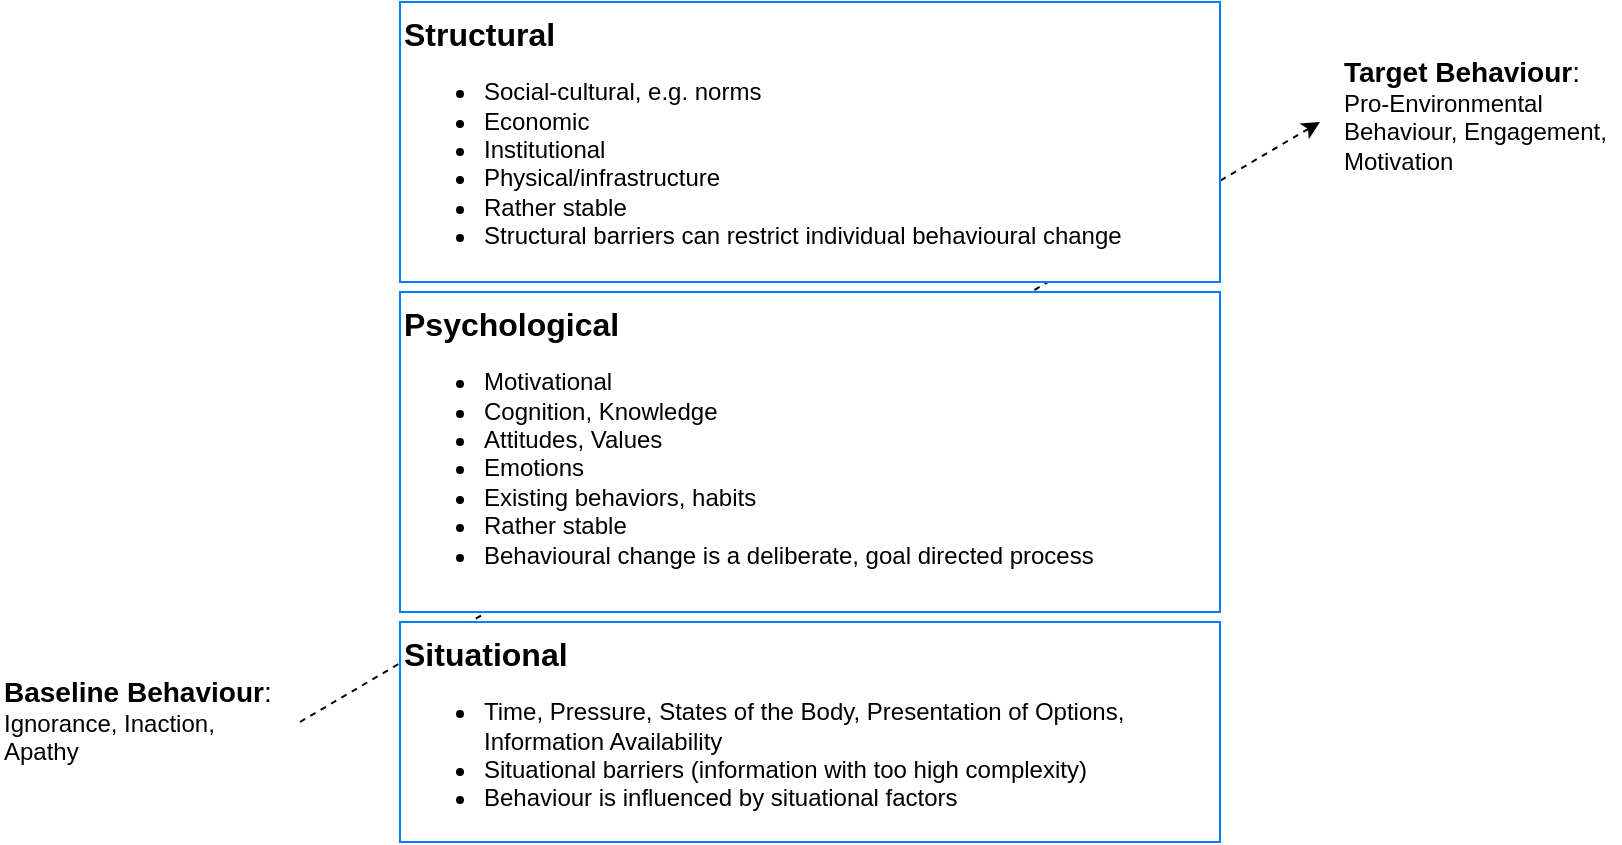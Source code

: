 <mxfile version="14.1.8" type="device"><diagram id="oCv6N3DFxZ9s1_kFIiHr" name="Page-1"><mxGraphModel dx="1086" dy="966" grid="1" gridSize="10" guides="1" tooltips="1" connect="1" arrows="1" fold="1" page="1" pageScale="1" pageWidth="440" pageHeight="440" math="0" shadow="0"><root><mxCell id="0"/><mxCell id="1" parent="0"/><mxCell id="YrE7i_8CHEzTfzIkqOKK-6" value="" style="endArrow=classic;html=1;dashed=1;" edge="1" parent="1"><mxGeometry width="50" height="50" relative="1" as="geometry"><mxPoint x="185" y="370" as="sourcePoint"/><mxPoint x="695" y="70" as="targetPoint"/></mxGeometry></mxCell><mxCell id="YrE7i_8CHEzTfzIkqOKK-2" value="&lt;font style=&quot;font-size: 16px&quot;&gt;&lt;b&gt;Structural&lt;br&gt;&lt;/b&gt;&lt;/font&gt;&lt;ul&gt;&lt;li&gt;Social-cultural, e.g. norms&lt;/li&gt;&lt;li&gt;Economic&lt;/li&gt;&lt;li&gt;Institutional&lt;/li&gt;&lt;li&gt;Physical/infrastructure&lt;/li&gt;&lt;li&gt;Rather stable&lt;/li&gt;&lt;li&gt;Structural barriers can restrict individual behavioural change&lt;/li&gt;&lt;/ul&gt;" style="text;html=1;align=left;verticalAlign=top;whiteSpace=wrap;rounded=0;fillColor=#ffffff;strokeColor=#007FFF;" vertex="1" parent="1"><mxGeometry x="235" y="10" width="410" height="140" as="geometry"/></mxCell><mxCell id="YrE7i_8CHEzTfzIkqOKK-3" value="&lt;font style=&quot;font-size: 16px&quot;&gt;&lt;b&gt;Psychological&lt;br&gt;&lt;/b&gt;&lt;/font&gt;&lt;ul&gt;&lt;li&gt;Motivational&lt;/li&gt;&lt;li&gt;Cognition, Knowledge&lt;/li&gt;&lt;li&gt;Attitudes, Values&lt;/li&gt;&lt;li&gt;Emotions&lt;/li&gt;&lt;li&gt;Existing behaviors, habits&lt;/li&gt;&lt;li&gt;Rather stable&lt;/li&gt;&lt;li&gt;Behavioural change is a deliberate, goal directed process&lt;/li&gt;&lt;/ul&gt;" style="text;html=1;align=left;verticalAlign=top;whiteSpace=wrap;rounded=0;fillColor=#ffffff;strokeColor=#007FFF;" vertex="1" parent="1"><mxGeometry x="235" y="155" width="410" height="160" as="geometry"/></mxCell><mxCell id="YrE7i_8CHEzTfzIkqOKK-4" value="&lt;font style=&quot;font-size: 16px&quot;&gt;&lt;b&gt;Situational&lt;br&gt;&lt;/b&gt;&lt;/font&gt;&lt;ul&gt;&lt;li&gt;Time, Pressure, States of the Body, Presentation of Options, Information Availability&lt;/li&gt;&lt;li&gt;Situational barriers (information with too high complexity)&lt;/li&gt;&lt;li&gt;Behaviour is influenced by situational factors&lt;/li&gt;&lt;/ul&gt;" style="text;html=1;align=left;verticalAlign=top;whiteSpace=wrap;rounded=0;fillColor=#ffffff;strokeColor=#007FFF;" vertex="1" parent="1"><mxGeometry x="235" y="320" width="410" height="110" as="geometry"/></mxCell><mxCell id="YrE7i_8CHEzTfzIkqOKK-5" value="&lt;font style=&quot;font-size: 14px&quot;&gt;&lt;b&gt;Baseline Behaviour&lt;/b&gt;:&lt;/font&gt;&lt;br&gt;Ignorance, Inaction, Apathy" style="text;html=1;strokeColor=none;fillColor=none;align=left;verticalAlign=top;whiteSpace=wrap;rounded=0;" vertex="1" parent="1"><mxGeometry x="35" y="340" width="140" height="90" as="geometry"/></mxCell><mxCell id="YrE7i_8CHEzTfzIkqOKK-7" value="&lt;font style=&quot;font-size: 14px&quot;&gt;&lt;b&gt;Target Behaviour&lt;/b&gt;:&lt;/font&gt;&lt;br&gt;Pro-Environmental Behaviour, Engagement, Motivation" style="text;html=1;strokeColor=none;fillColor=none;align=left;verticalAlign=top;whiteSpace=wrap;rounded=0;" vertex="1" parent="1"><mxGeometry x="705" y="30" width="140" height="90" as="geometry"/></mxCell></root></mxGraphModel></diagram></mxfile>